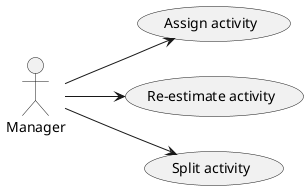 @startuml
left to right direction

:Manager: --> (Assign activity)
:Manager: --> (Re-estimate activity)
:Manager: --> (Split activity)

@enduml
